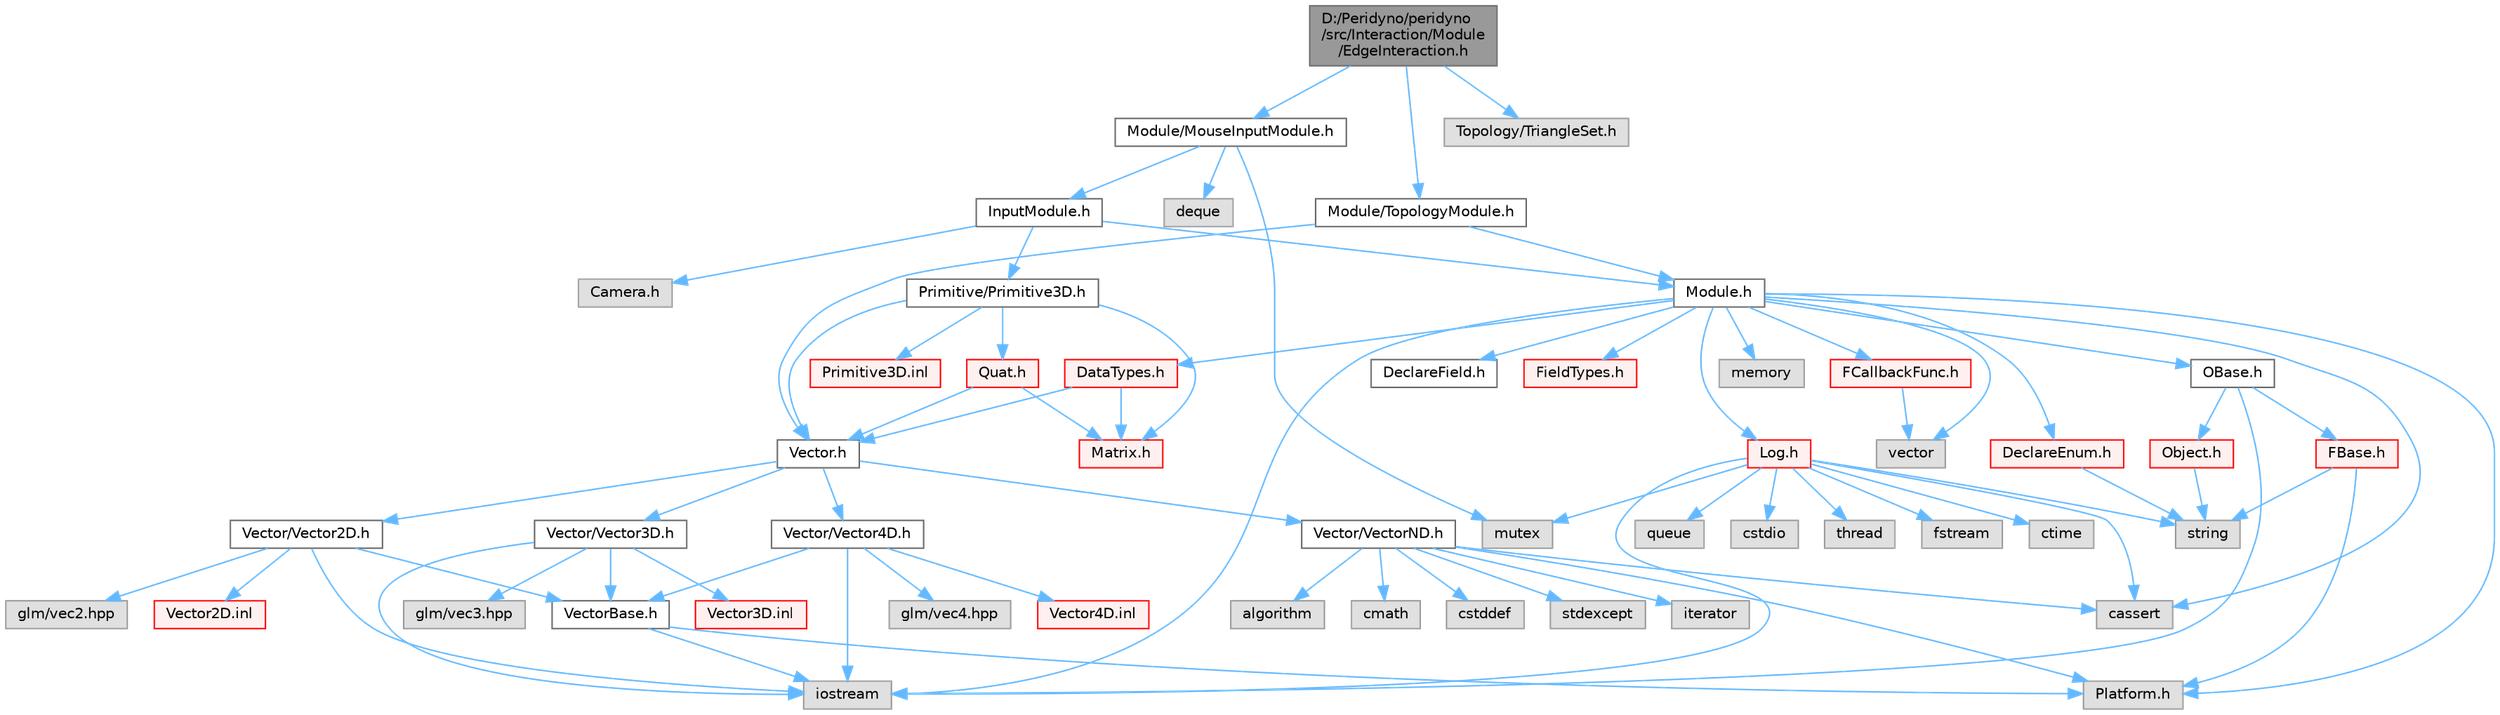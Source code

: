 digraph "D:/Peridyno/peridyno/src/Interaction/Module/EdgeInteraction.h"
{
 // LATEX_PDF_SIZE
  bgcolor="transparent";
  edge [fontname=Helvetica,fontsize=10,labelfontname=Helvetica,labelfontsize=10];
  node [fontname=Helvetica,fontsize=10,shape=box,height=0.2,width=0.4];
  Node1 [id="Node000001",label="D:/Peridyno/peridyno\l/src/Interaction/Module\l/EdgeInteraction.h",height=0.2,width=0.4,color="gray40", fillcolor="grey60", style="filled", fontcolor="black",tooltip=" "];
  Node1 -> Node2 [id="edge1_Node000001_Node000002",color="steelblue1",style="solid",tooltip=" "];
  Node2 [id="Node000002",label="Module/MouseInputModule.h",height=0.2,width=0.4,color="grey40", fillcolor="white", style="filled",URL="$_mouse_input_module_8h.html",tooltip=" "];
  Node2 -> Node3 [id="edge2_Node000002_Node000003",color="steelblue1",style="solid",tooltip=" "];
  Node3 [id="Node000003",label="InputModule.h",height=0.2,width=0.4,color="grey40", fillcolor="white", style="filled",URL="$_input_module_8h.html",tooltip=" "];
  Node3 -> Node4 [id="edge3_Node000003_Node000004",color="steelblue1",style="solid",tooltip=" "];
  Node4 [id="Node000004",label="Module.h",height=0.2,width=0.4,color="grey40", fillcolor="white", style="filled",URL="$_module_8h.html",tooltip=" "];
  Node4 -> Node5 [id="edge4_Node000004_Node000005",color="steelblue1",style="solid",tooltip=" "];
  Node5 [id="Node000005",label="Platform.h",height=0.2,width=0.4,color="grey60", fillcolor="#E0E0E0", style="filled",tooltip=" "];
  Node4 -> Node6 [id="edge5_Node000004_Node000006",color="steelblue1",style="solid",tooltip=" "];
  Node6 [id="Node000006",label="memory",height=0.2,width=0.4,color="grey60", fillcolor="#E0E0E0", style="filled",tooltip=" "];
  Node4 -> Node7 [id="edge6_Node000004_Node000007",color="steelblue1",style="solid",tooltip=" "];
  Node7 [id="Node000007",label="vector",height=0.2,width=0.4,color="grey60", fillcolor="#E0E0E0", style="filled",tooltip=" "];
  Node4 -> Node8 [id="edge7_Node000004_Node000008",color="steelblue1",style="solid",tooltip=" "];
  Node8 [id="Node000008",label="cassert",height=0.2,width=0.4,color="grey60", fillcolor="#E0E0E0", style="filled",tooltip=" "];
  Node4 -> Node9 [id="edge8_Node000004_Node000009",color="steelblue1",style="solid",tooltip=" "];
  Node9 [id="Node000009",label="iostream",height=0.2,width=0.4,color="grey60", fillcolor="#E0E0E0", style="filled",tooltip=" "];
  Node4 -> Node10 [id="edge9_Node000004_Node000010",color="steelblue1",style="solid",tooltip=" "];
  Node10 [id="Node000010",label="OBase.h",height=0.2,width=0.4,color="grey40", fillcolor="white", style="filled",URL="$_o_base_8h.html",tooltip=" "];
  Node10 -> Node9 [id="edge10_Node000010_Node000009",color="steelblue1",style="solid",tooltip=" "];
  Node10 -> Node11 [id="edge11_Node000010_Node000011",color="steelblue1",style="solid",tooltip=" "];
  Node11 [id="Node000011",label="FBase.h",height=0.2,width=0.4,color="red", fillcolor="#FFF0F0", style="filled",URL="$_f_base_8h.html",tooltip=" "];
  Node11 -> Node5 [id="edge12_Node000011_Node000005",color="steelblue1",style="solid",tooltip=" "];
  Node11 -> Node14 [id="edge13_Node000011_Node000014",color="steelblue1",style="solid",tooltip=" "];
  Node14 [id="Node000014",label="string",height=0.2,width=0.4,color="grey60", fillcolor="#E0E0E0", style="filled",tooltip=" "];
  Node10 -> Node17 [id="edge14_Node000010_Node000017",color="steelblue1",style="solid",tooltip=" "];
  Node17 [id="Node000017",label="Object.h",height=0.2,width=0.4,color="red", fillcolor="#FFF0F0", style="filled",URL="$_object_8h.html",tooltip=" "];
  Node17 -> Node14 [id="edge15_Node000017_Node000014",color="steelblue1",style="solid",tooltip=" "];
  Node4 -> Node20 [id="edge16_Node000004_Node000020",color="steelblue1",style="solid",tooltip=" "];
  Node20 [id="Node000020",label="Log.h",height=0.2,width=0.4,color="red", fillcolor="#FFF0F0", style="filled",URL="$_log_8h.html",tooltip=" "];
  Node20 -> Node21 [id="edge17_Node000020_Node000021",color="steelblue1",style="solid",tooltip=" "];
  Node21 [id="Node000021",label="mutex",height=0.2,width=0.4,color="grey60", fillcolor="#E0E0E0", style="filled",tooltip=" "];
  Node20 -> Node22 [id="edge18_Node000020_Node000022",color="steelblue1",style="solid",tooltip=" "];
  Node22 [id="Node000022",label="thread",height=0.2,width=0.4,color="grey60", fillcolor="#E0E0E0", style="filled",tooltip=" "];
  Node20 -> Node14 [id="edge19_Node000020_Node000014",color="steelblue1",style="solid",tooltip=" "];
  Node20 -> Node23 [id="edge20_Node000020_Node000023",color="steelblue1",style="solid",tooltip=" "];
  Node23 [id="Node000023",label="fstream",height=0.2,width=0.4,color="grey60", fillcolor="#E0E0E0", style="filled",tooltip=" "];
  Node20 -> Node9 [id="edge21_Node000020_Node000009",color="steelblue1",style="solid",tooltip=" "];
  Node20 -> Node24 [id="edge22_Node000020_Node000024",color="steelblue1",style="solid",tooltip=" "];
  Node24 [id="Node000024",label="ctime",height=0.2,width=0.4,color="grey60", fillcolor="#E0E0E0", style="filled",tooltip=" "];
  Node20 -> Node25 [id="edge23_Node000020_Node000025",color="steelblue1",style="solid",tooltip=" "];
  Node25 [id="Node000025",label="queue",height=0.2,width=0.4,color="grey60", fillcolor="#E0E0E0", style="filled",tooltip=" "];
  Node20 -> Node26 [id="edge24_Node000020_Node000026",color="steelblue1",style="solid",tooltip=" "];
  Node26 [id="Node000026",label="cstdio",height=0.2,width=0.4,color="grey60", fillcolor="#E0E0E0", style="filled",tooltip=" "];
  Node20 -> Node8 [id="edge25_Node000020_Node000008",color="steelblue1",style="solid",tooltip=" "];
  Node4 -> Node29 [id="edge26_Node000004_Node000029",color="steelblue1",style="solid",tooltip=" "];
  Node29 [id="Node000029",label="DataTypes.h",height=0.2,width=0.4,color="red", fillcolor="#FFF0F0", style="filled",URL="$_data_types_8h.html",tooltip=" "];
  Node29 -> Node30 [id="edge27_Node000029_Node000030",color="steelblue1",style="solid",tooltip=" "];
  Node30 [id="Node000030",label="Vector.h",height=0.2,width=0.4,color="grey40", fillcolor="white", style="filled",URL="$_vector_8h.html",tooltip=" "];
  Node30 -> Node31 [id="edge28_Node000030_Node000031",color="steelblue1",style="solid",tooltip=" "];
  Node31 [id="Node000031",label="Vector/Vector2D.h",height=0.2,width=0.4,color="grey40", fillcolor="white", style="filled",URL="$_vector2_d_8h.html",tooltip=" "];
  Node31 -> Node32 [id="edge29_Node000031_Node000032",color="steelblue1",style="solid",tooltip=" "];
  Node32 [id="Node000032",label="glm/vec2.hpp",height=0.2,width=0.4,color="grey60", fillcolor="#E0E0E0", style="filled",tooltip=" "];
  Node31 -> Node9 [id="edge30_Node000031_Node000009",color="steelblue1",style="solid",tooltip=" "];
  Node31 -> Node33 [id="edge31_Node000031_Node000033",color="steelblue1",style="solid",tooltip=" "];
  Node33 [id="Node000033",label="VectorBase.h",height=0.2,width=0.4,color="grey40", fillcolor="white", style="filled",URL="$_vector_base_8h.html",tooltip=" "];
  Node33 -> Node9 [id="edge32_Node000033_Node000009",color="steelblue1",style="solid",tooltip=" "];
  Node33 -> Node5 [id="edge33_Node000033_Node000005",color="steelblue1",style="solid",tooltip=" "];
  Node31 -> Node34 [id="edge34_Node000031_Node000034",color="steelblue1",style="solid",tooltip=" "];
  Node34 [id="Node000034",label="Vector2D.inl",height=0.2,width=0.4,color="red", fillcolor="#FFF0F0", style="filled",URL="$_vector2_d_8inl.html",tooltip=" "];
  Node30 -> Node37 [id="edge35_Node000030_Node000037",color="steelblue1",style="solid",tooltip=" "];
  Node37 [id="Node000037",label="Vector/Vector3D.h",height=0.2,width=0.4,color="grey40", fillcolor="white", style="filled",URL="$_vector3_d_8h.html",tooltip=" "];
  Node37 -> Node38 [id="edge36_Node000037_Node000038",color="steelblue1",style="solid",tooltip=" "];
  Node38 [id="Node000038",label="glm/vec3.hpp",height=0.2,width=0.4,color="grey60", fillcolor="#E0E0E0", style="filled",tooltip=" "];
  Node37 -> Node9 [id="edge37_Node000037_Node000009",color="steelblue1",style="solid",tooltip=" "];
  Node37 -> Node33 [id="edge38_Node000037_Node000033",color="steelblue1",style="solid",tooltip=" "];
  Node37 -> Node39 [id="edge39_Node000037_Node000039",color="steelblue1",style="solid",tooltip=" "];
  Node39 [id="Node000039",label="Vector3D.inl",height=0.2,width=0.4,color="red", fillcolor="#FFF0F0", style="filled",URL="$_vector3_d_8inl.html",tooltip=" "];
  Node30 -> Node40 [id="edge40_Node000030_Node000040",color="steelblue1",style="solid",tooltip=" "];
  Node40 [id="Node000040",label="Vector/Vector4D.h",height=0.2,width=0.4,color="grey40", fillcolor="white", style="filled",URL="$_vector4_d_8h.html",tooltip=" "];
  Node40 -> Node41 [id="edge41_Node000040_Node000041",color="steelblue1",style="solid",tooltip=" "];
  Node41 [id="Node000041",label="glm/vec4.hpp",height=0.2,width=0.4,color="grey60", fillcolor="#E0E0E0", style="filled",tooltip=" "];
  Node40 -> Node9 [id="edge42_Node000040_Node000009",color="steelblue1",style="solid",tooltip=" "];
  Node40 -> Node33 [id="edge43_Node000040_Node000033",color="steelblue1",style="solid",tooltip=" "];
  Node40 -> Node42 [id="edge44_Node000040_Node000042",color="steelblue1",style="solid",tooltip=" "];
  Node42 [id="Node000042",label="Vector4D.inl",height=0.2,width=0.4,color="red", fillcolor="#FFF0F0", style="filled",URL="$_vector4_d_8inl.html",tooltip=" "];
  Node30 -> Node43 [id="edge45_Node000030_Node000043",color="steelblue1",style="solid",tooltip=" "];
  Node43 [id="Node000043",label="Vector/VectorND.h",height=0.2,width=0.4,color="grey40", fillcolor="white", style="filled",URL="$_vector_n_d_8h.html",tooltip=" "];
  Node43 -> Node44 [id="edge46_Node000043_Node000044",color="steelblue1",style="solid",tooltip=" "];
  Node44 [id="Node000044",label="cstddef",height=0.2,width=0.4,color="grey60", fillcolor="#E0E0E0", style="filled",tooltip=" "];
  Node43 -> Node45 [id="edge47_Node000043_Node000045",color="steelblue1",style="solid",tooltip=" "];
  Node45 [id="Node000045",label="stdexcept",height=0.2,width=0.4,color="grey60", fillcolor="#E0E0E0", style="filled",tooltip=" "];
  Node43 -> Node46 [id="edge48_Node000043_Node000046",color="steelblue1",style="solid",tooltip=" "];
  Node46 [id="Node000046",label="iterator",height=0.2,width=0.4,color="grey60", fillcolor="#E0E0E0", style="filled",tooltip=" "];
  Node43 -> Node47 [id="edge49_Node000043_Node000047",color="steelblue1",style="solid",tooltip=" "];
  Node47 [id="Node000047",label="algorithm",height=0.2,width=0.4,color="grey60", fillcolor="#E0E0E0", style="filled",tooltip=" "];
  Node43 -> Node48 [id="edge50_Node000043_Node000048",color="steelblue1",style="solid",tooltip=" "];
  Node48 [id="Node000048",label="cmath",height=0.2,width=0.4,color="grey60", fillcolor="#E0E0E0", style="filled",tooltip=" "];
  Node43 -> Node8 [id="edge51_Node000043_Node000008",color="steelblue1",style="solid",tooltip=" "];
  Node43 -> Node5 [id="edge52_Node000043_Node000005",color="steelblue1",style="solid",tooltip=" "];
  Node29 -> Node49 [id="edge53_Node000029_Node000049",color="steelblue1",style="solid",tooltip=" "];
  Node49 [id="Node000049",label="Matrix.h",height=0.2,width=0.4,color="red", fillcolor="#FFF0F0", style="filled",URL="$_matrix_8h.html",tooltip=" "];
  Node4 -> Node70 [id="edge54_Node000004_Node000070",color="steelblue1",style="solid",tooltip=" "];
  Node70 [id="Node000070",label="DeclareEnum.h",height=0.2,width=0.4,color="red", fillcolor="#FFF0F0", style="filled",URL="$_declare_enum_8h.html",tooltip=" "];
  Node70 -> Node14 [id="edge55_Node000070_Node000014",color="steelblue1",style="solid",tooltip=" "];
  Node4 -> Node85 [id="edge56_Node000004_Node000085",color="steelblue1",style="solid",tooltip=" "];
  Node85 [id="Node000085",label="DeclareField.h",height=0.2,width=0.4,color="grey40", fillcolor="white", style="filled",URL="$_declare_field_8h.html",tooltip=" "];
  Node4 -> Node86 [id="edge57_Node000004_Node000086",color="steelblue1",style="solid",tooltip=" "];
  Node86 [id="Node000086",label="FCallbackFunc.h",height=0.2,width=0.4,color="red", fillcolor="#FFF0F0", style="filled",URL="$_f_callback_func_8h.html",tooltip=" "];
  Node86 -> Node7 [id="edge58_Node000086_Node000007",color="steelblue1",style="solid",tooltip=" "];
  Node4 -> Node87 [id="edge59_Node000004_Node000087",color="steelblue1",style="solid",tooltip=" "];
  Node87 [id="Node000087",label="FieldTypes.h",height=0.2,width=0.4,color="red", fillcolor="#FFF0F0", style="filled",URL="$_field_types_8h.html",tooltip=" "];
  Node3 -> Node89 [id="edge60_Node000003_Node000089",color="steelblue1",style="solid",tooltip=" "];
  Node89 [id="Node000089",label="Camera.h",height=0.2,width=0.4,color="grey60", fillcolor="#E0E0E0", style="filled",tooltip=" "];
  Node3 -> Node90 [id="edge61_Node000003_Node000090",color="steelblue1",style="solid",tooltip=" "];
  Node90 [id="Node000090",label="Primitive/Primitive3D.h",height=0.2,width=0.4,color="grey40", fillcolor="white", style="filled",URL="$_primitive3_d_8h.html",tooltip=" "];
  Node90 -> Node30 [id="edge62_Node000090_Node000030",color="steelblue1",style="solid",tooltip=" "];
  Node90 -> Node49 [id="edge63_Node000090_Node000049",color="steelblue1",style="solid",tooltip=" "];
  Node90 -> Node62 [id="edge64_Node000090_Node000062",color="steelblue1",style="solid",tooltip=" "];
  Node62 [id="Node000062",label="Quat.h",height=0.2,width=0.4,color="red", fillcolor="#FFF0F0", style="filled",URL="$_quat_8h.html",tooltip="Implementation of quaternion."];
  Node62 -> Node30 [id="edge65_Node000062_Node000030",color="steelblue1",style="solid",tooltip=" "];
  Node62 -> Node49 [id="edge66_Node000062_Node000049",color="steelblue1",style="solid",tooltip=" "];
  Node90 -> Node91 [id="edge67_Node000090_Node000091",color="steelblue1",style="solid",tooltip=" "];
  Node91 [id="Node000091",label="Primitive3D.inl",height=0.2,width=0.4,color="red", fillcolor="#FFF0F0", style="filled",URL="$_primitive3_d_8inl.html",tooltip=" "];
  Node2 -> Node94 [id="edge68_Node000002_Node000094",color="steelblue1",style="solid",tooltip=" "];
  Node94 [id="Node000094",label="deque",height=0.2,width=0.4,color="grey60", fillcolor="#E0E0E0", style="filled",tooltip=" "];
  Node2 -> Node21 [id="edge69_Node000002_Node000021",color="steelblue1",style="solid",tooltip=" "];
  Node1 -> Node95 [id="edge70_Node000001_Node000095",color="steelblue1",style="solid",tooltip=" "];
  Node95 [id="Node000095",label="Module/TopologyModule.h",height=0.2,width=0.4,color="grey40", fillcolor="white", style="filled",URL="$_topology_module_8h.html",tooltip=" "];
  Node95 -> Node30 [id="edge71_Node000095_Node000030",color="steelblue1",style="solid",tooltip=" "];
  Node95 -> Node4 [id="edge72_Node000095_Node000004",color="steelblue1",style="solid",tooltip=" "];
  Node1 -> Node96 [id="edge73_Node000001_Node000096",color="steelblue1",style="solid",tooltip=" "];
  Node96 [id="Node000096",label="Topology/TriangleSet.h",height=0.2,width=0.4,color="grey60", fillcolor="#E0E0E0", style="filled",tooltip=" "];
}
